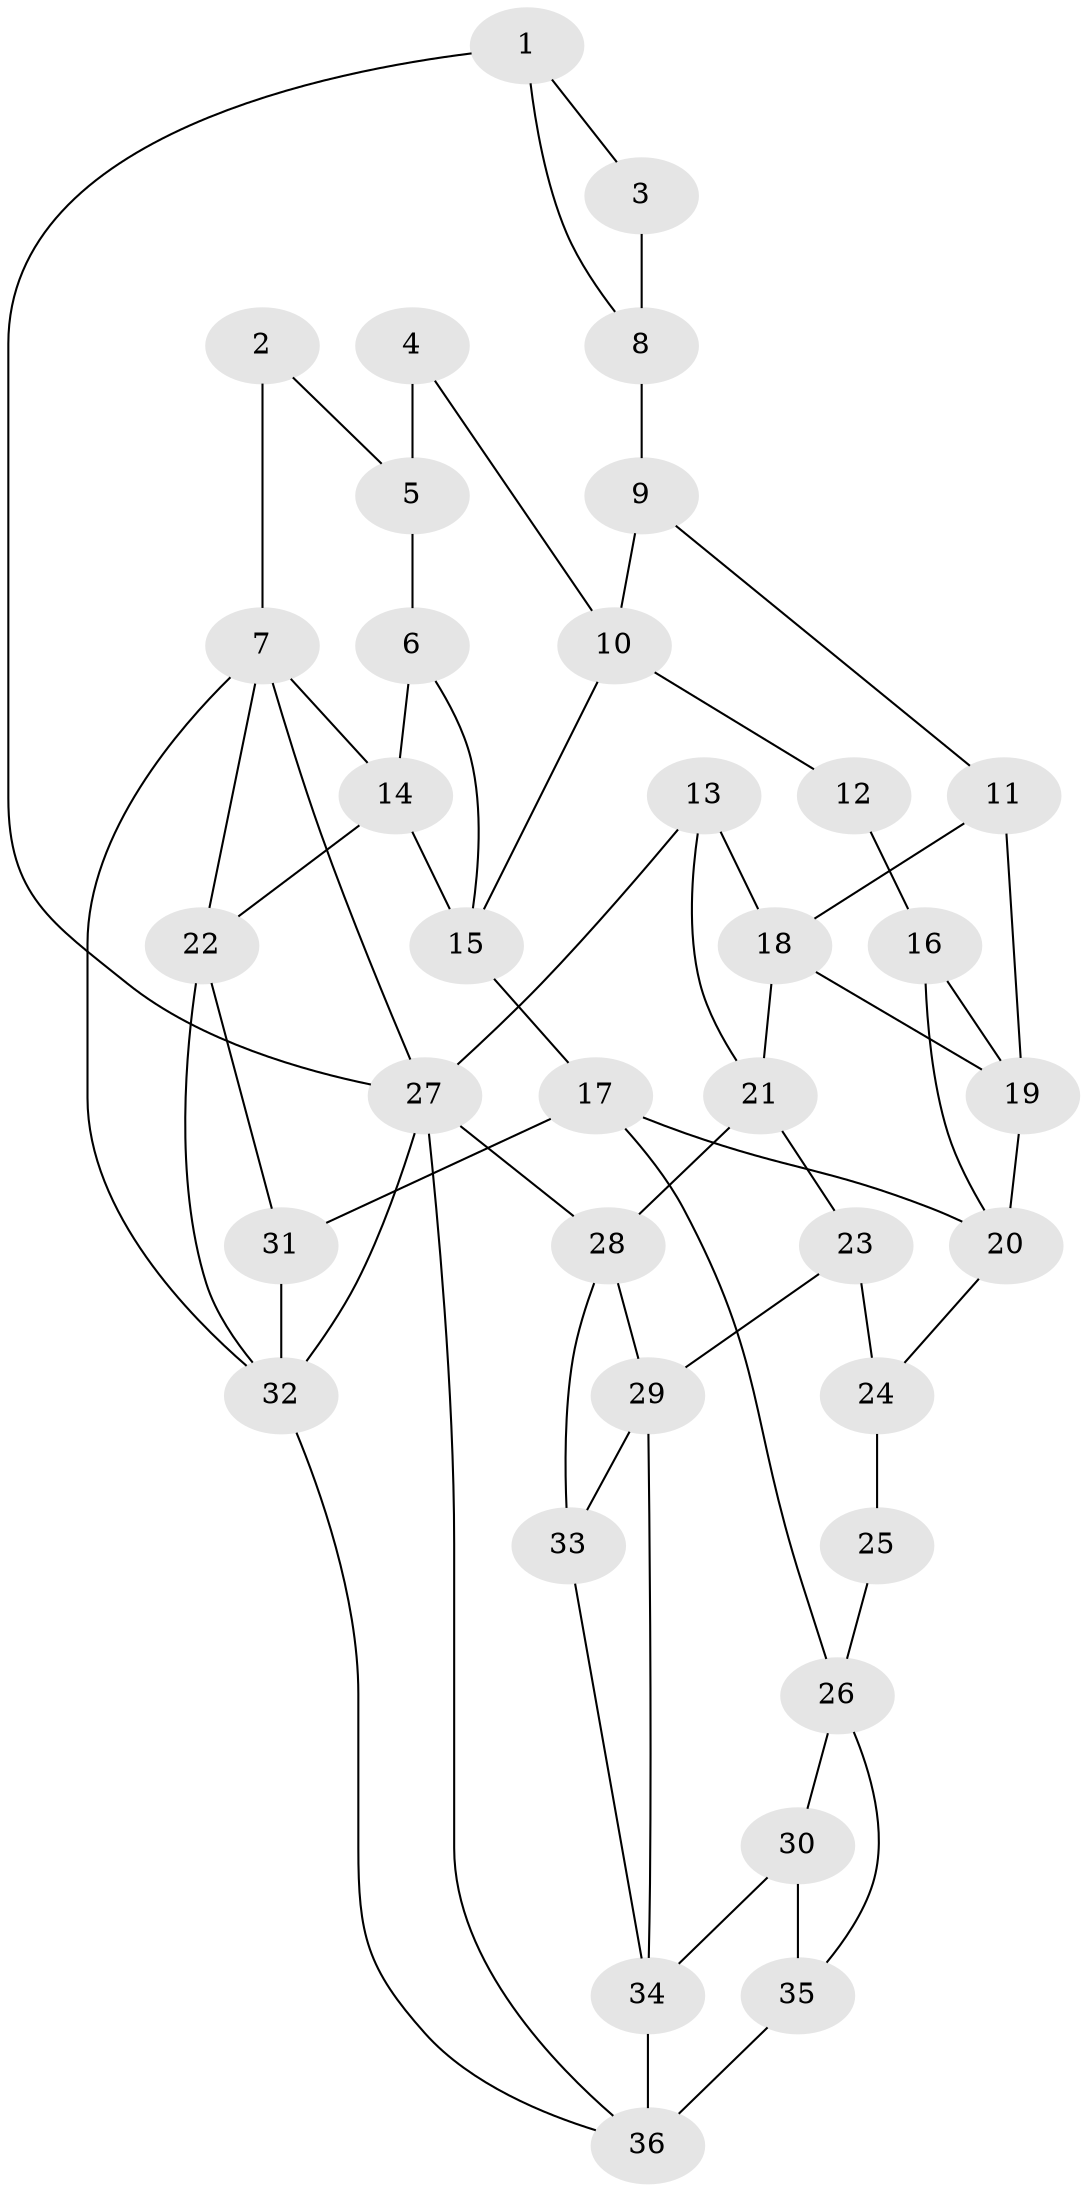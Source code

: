 // original degree distribution, {3: 0.027777777777777776, 6: 0.2361111111111111, 5: 0.4722222222222222, 4: 0.2638888888888889}
// Generated by graph-tools (version 1.1) at 2025/03/03/09/25 03:03:26]
// undirected, 36 vertices, 62 edges
graph export_dot {
graph [start="1"]
  node [color=gray90,style=filled];
  1;
  2;
  3;
  4;
  5;
  6;
  7;
  8;
  9;
  10;
  11;
  12;
  13;
  14;
  15;
  16;
  17;
  18;
  19;
  20;
  21;
  22;
  23;
  24;
  25;
  26;
  27;
  28;
  29;
  30;
  31;
  32;
  33;
  34;
  35;
  36;
  1 -- 3 [weight=1.0];
  1 -- 8 [weight=1.0];
  1 -- 27 [weight=1.0];
  2 -- 5 [weight=1.0];
  2 -- 7 [weight=1.0];
  3 -- 8 [weight=1.0];
  4 -- 5 [weight=2.0];
  4 -- 10 [weight=1.0];
  5 -- 6 [weight=1.0];
  6 -- 14 [weight=1.0];
  6 -- 15 [weight=1.0];
  7 -- 14 [weight=1.0];
  7 -- 22 [weight=1.0];
  7 -- 27 [weight=1.0];
  7 -- 32 [weight=1.0];
  8 -- 9 [weight=2.0];
  9 -- 10 [weight=1.0];
  9 -- 11 [weight=1.0];
  10 -- 12 [weight=1.0];
  10 -- 15 [weight=1.0];
  11 -- 18 [weight=1.0];
  11 -- 19 [weight=1.0];
  12 -- 16 [weight=2.0];
  13 -- 18 [weight=1.0];
  13 -- 21 [weight=1.0];
  13 -- 27 [weight=1.0];
  14 -- 15 [weight=1.0];
  14 -- 22 [weight=1.0];
  15 -- 17 [weight=1.0];
  16 -- 19 [weight=1.0];
  16 -- 20 [weight=1.0];
  17 -- 20 [weight=1.0];
  17 -- 26 [weight=1.0];
  17 -- 31 [weight=1.0];
  18 -- 19 [weight=1.0];
  18 -- 21 [weight=1.0];
  19 -- 20 [weight=1.0];
  20 -- 24 [weight=1.0];
  21 -- 23 [weight=1.0];
  21 -- 28 [weight=1.0];
  22 -- 31 [weight=1.0];
  22 -- 32 [weight=1.0];
  23 -- 24 [weight=1.0];
  23 -- 29 [weight=1.0];
  24 -- 25 [weight=2.0];
  25 -- 26 [weight=1.0];
  26 -- 30 [weight=1.0];
  26 -- 35 [weight=1.0];
  27 -- 28 [weight=1.0];
  27 -- 32 [weight=1.0];
  27 -- 36 [weight=1.0];
  28 -- 29 [weight=1.0];
  28 -- 33 [weight=1.0];
  29 -- 33 [weight=1.0];
  29 -- 34 [weight=1.0];
  30 -- 34 [weight=1.0];
  30 -- 35 [weight=1.0];
  31 -- 32 [weight=2.0];
  32 -- 36 [weight=1.0];
  33 -- 34 [weight=1.0];
  34 -- 36 [weight=1.0];
  35 -- 36 [weight=2.0];
}
